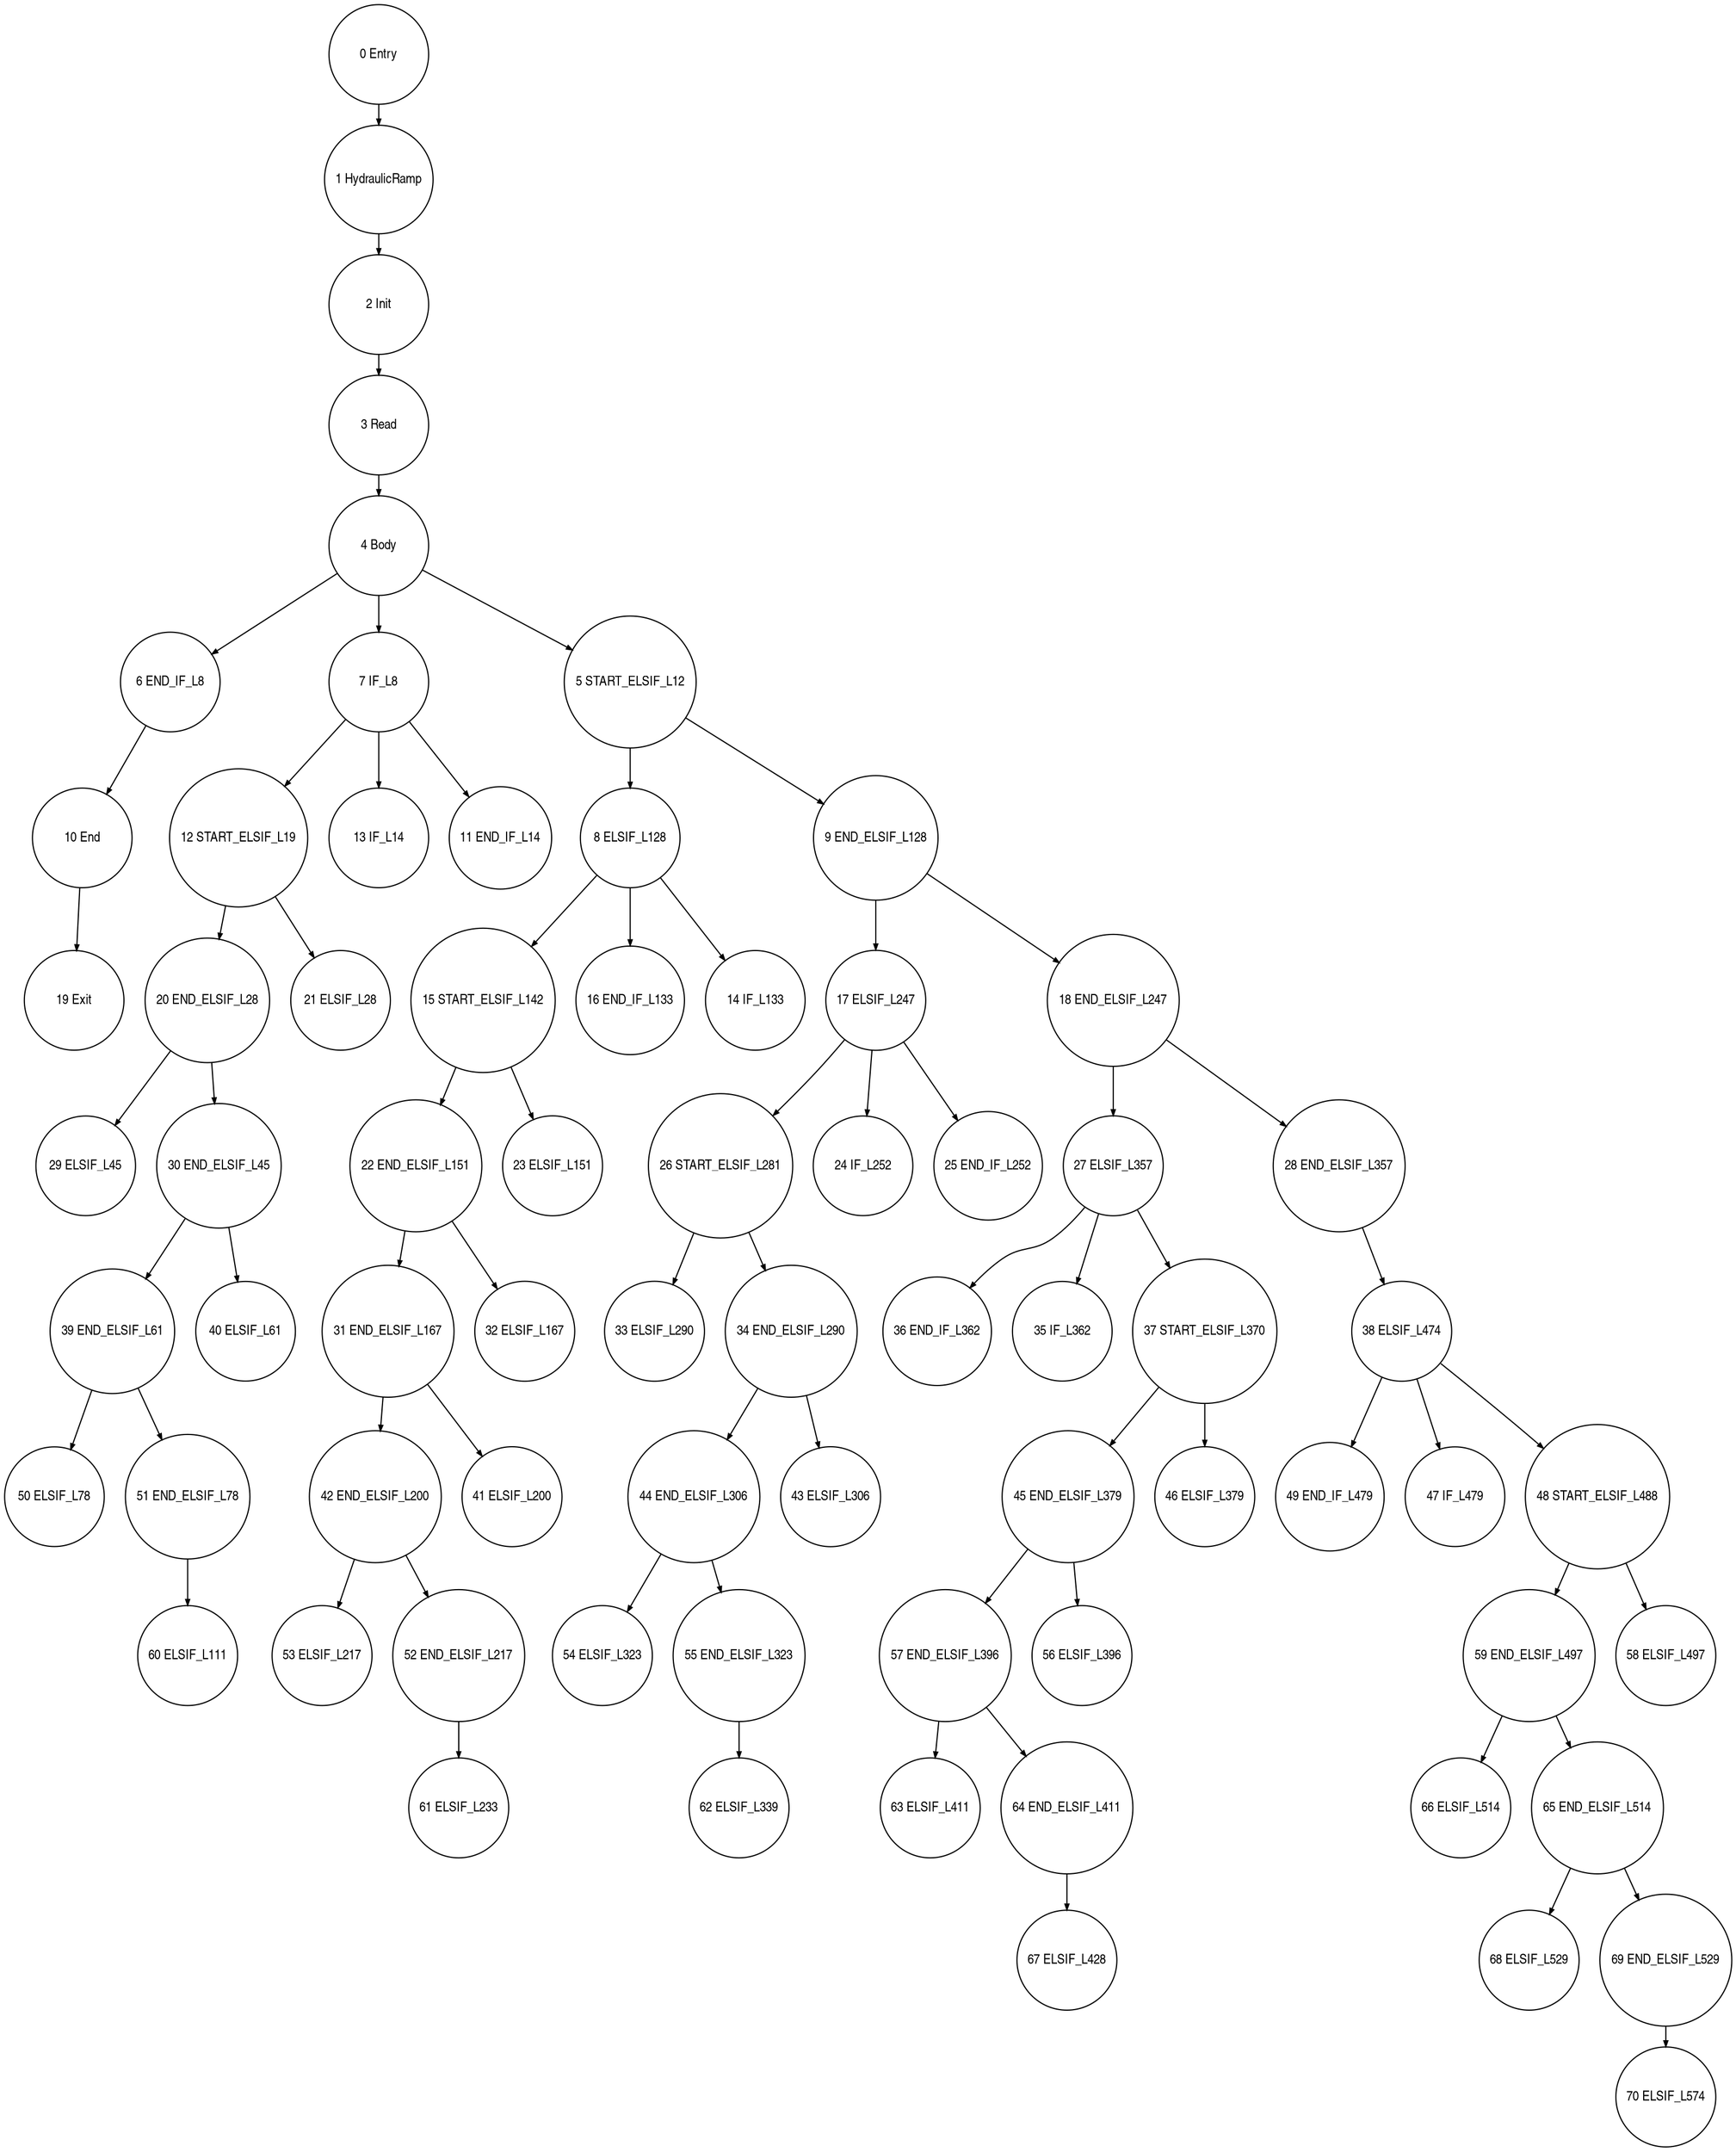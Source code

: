 digraph G {
  ranksep=.25;
  edge [arrowsize=.5]
  node [shape=circle, fontname="ArialNarrow",
        fontsize=12,  height=1.2];
  "6 END_IF_L8"; "50 ELSIF_L78"; "19 Exit"; "17 ELSIF_L247"; "63 ELSIF_L411"; "7 IF_L8"; "38 ELSIF_L474"; "22 END_ELSIF_L151"; "53 ELSIF_L217"; "57 END_ELSIF_L396"; "45 END_ELSIF_L379"; "12 START_ELSIF_L19"; "8 ELSIF_L128"; "70 ELSIF_L574"; "52 END_ELSIF_L217"; "0 Entry"; "49 END_IF_L479"; "39 END_ELSIF_L61"; "4 Body"; "9 END_ELSIF_L128"; "47 IF_L479"; "27 ELSIF_L357"; "59 END_ELSIF_L497"; "26 START_ELSIF_L281"; "67 ELSIF_L428"; "33 ELSIF_L290"; "56 ELSIF_L396"; "54 ELSIF_L323"; "64 END_ELSIF_L411"; "44 END_ELSIF_L306"; "20 END_ELSIF_L28"; "31 END_ELSIF_L167"; "62 ELSIF_L339"; "36 END_IF_L362"; "68 ELSIF_L529"; "66 ELSIF_L514"; "34 END_ELSIF_L290"; "29 ELSIF_L45"; "15 START_ELSIF_L142"; "58 ELSIF_L497"; "69 END_ELSIF_L529"; "30 END_ELSIF_L45"; "24 IF_L252"; "13 IF_L14"; "60 ELSIF_L111"; "55 END_ELSIF_L323"; "42 END_ELSIF_L200"; "40 ELSIF_L61"; "32 ELSIF_L167"; "25 END_IF_L252"; "1 HydraulicRamp"; "48 START_ELSIF_L488"; "2 Init"; "28 END_ELSIF_L357"; "43 ELSIF_L306"; "51 END_ELSIF_L78"; "10 End"; "65 END_ELSIF_L514"; "18 END_ELSIF_L247"; "35 IF_L362"; "16 END_IF_L133"; "23 ELSIF_L151"; "61 ELSIF_L233"; "3 Read"; "21 ELSIF_L28"; "41 ELSIF_L200"; "14 IF_L133"; "11 END_IF_L14"; "37 START_ELSIF_L370"; "46 ELSIF_L379"; "5 START_ELSIF_L12"; 
  "34 END_ELSIF_L290" -> "43 ELSIF_L306";
  "34 END_ELSIF_L290" -> "44 END_ELSIF_L306";
  "20 END_ELSIF_L28" -> "29 ELSIF_L45";
  "20 END_ELSIF_L28" -> "30 END_ELSIF_L45";
  "26 START_ELSIF_L281" -> "33 ELSIF_L290";
  "26 START_ELSIF_L281" -> "34 END_ELSIF_L290";
  "27 ELSIF_L357" -> "35 IF_L362";
  "27 ELSIF_L357" -> "36 END_IF_L362";
  "27 ELSIF_L357" -> "37 START_ELSIF_L370";
  "48 START_ELSIF_L488" -> "58 ELSIF_L497";
  "48 START_ELSIF_L488" -> "59 END_ELSIF_L497";
  "38 ELSIF_L474" -> "47 IF_L479";
  "38 ELSIF_L474" -> "48 START_ELSIF_L488";
  "38 ELSIF_L474" -> "49 END_IF_L479";
  "3 Read" -> "4 Body";
  "9 END_ELSIF_L128" -> "17 ELSIF_L247";
  "9 END_ELSIF_L128" -> "18 END_ELSIF_L247";
  "2 Init" -> "3 Read";
  "18 END_ELSIF_L247" -> "27 ELSIF_L357";
  "18 END_ELSIF_L247" -> "28 END_ELSIF_L357";
  "55 END_ELSIF_L323" -> "62 ELSIF_L339";
  "42 END_ELSIF_L200" -> "52 END_ELSIF_L217";
  "42 END_ELSIF_L200" -> "53 ELSIF_L217";
  "39 END_ELSIF_L61" -> "50 ELSIF_L78";
  "39 END_ELSIF_L61" -> "51 END_ELSIF_L78";
  "31 END_ELSIF_L167" -> "41 ELSIF_L200";
  "31 END_ELSIF_L167" -> "42 END_ELSIF_L200";
  "69 END_ELSIF_L529" -> "70 ELSIF_L574";
  "37 START_ELSIF_L370" -> "45 END_ELSIF_L379";
  "37 START_ELSIF_L370" -> "46 ELSIF_L379";
  "17 ELSIF_L247" -> "24 IF_L252";
  "17 ELSIF_L247" -> "25 END_IF_L252";
  "17 ELSIF_L247" -> "26 START_ELSIF_L281";
  "52 END_ELSIF_L217" -> "61 ELSIF_L233";
  "45 END_ELSIF_L379" -> "56 ELSIF_L396";
  "45 END_ELSIF_L379" -> "57 END_ELSIF_L396";
  "64 END_ELSIF_L411" -> "67 ELSIF_L428";
  "59 END_ELSIF_L497" -> "65 END_ELSIF_L514";
  "59 END_ELSIF_L497" -> "66 ELSIF_L514";
  "10 End" -> "19 Exit";
  "6 END_IF_L8" -> "10 End";
  "15 START_ELSIF_L142" -> "22 END_ELSIF_L151";
  "15 START_ELSIF_L142" -> "23 ELSIF_L151";
  "12 START_ELSIF_L19" -> "20 END_ELSIF_L28";
  "12 START_ELSIF_L19" -> "21 ELSIF_L28";
  "57 END_ELSIF_L396" -> "63 ELSIF_L411";
  "57 END_ELSIF_L396" -> "64 END_ELSIF_L411";
  "30 END_ELSIF_L45" -> "39 END_ELSIF_L61";
  "30 END_ELSIF_L45" -> "40 ELSIF_L61";
  "22 END_ELSIF_L151" -> "31 END_ELSIF_L167";
  "22 END_ELSIF_L151" -> "32 ELSIF_L167";
  "44 END_ELSIF_L306" -> "54 ELSIF_L323";
  "44 END_ELSIF_L306" -> "55 END_ELSIF_L323";
  "0 Entry" -> "1 HydraulicRamp";
  "8 ELSIF_L128" -> "14 IF_L133";
  "8 ELSIF_L128" -> "15 START_ELSIF_L142";
  "8 ELSIF_L128" -> "16 END_IF_L133";
  "4 Body" -> "5 START_ELSIF_L12";
  "4 Body" -> "6 END_IF_L8";
  "4 Body" -> "7 IF_L8";
  "51 END_ELSIF_L78" -> "60 ELSIF_L111";
  "7 IF_L8" -> "11 END_IF_L14";
  "7 IF_L8" -> "12 START_ELSIF_L19";
  "7 IF_L8" -> "13 IF_L14";
  "65 END_ELSIF_L514" -> "68 ELSIF_L529";
  "65 END_ELSIF_L514" -> "69 END_ELSIF_L529";
  "5 START_ELSIF_L12" -> "8 ELSIF_L128";
  "5 START_ELSIF_L12" -> "9 END_ELSIF_L128";
  "28 END_ELSIF_L357" -> "38 ELSIF_L474";
  "1 HydraulicRamp" -> "2 Init";
}
